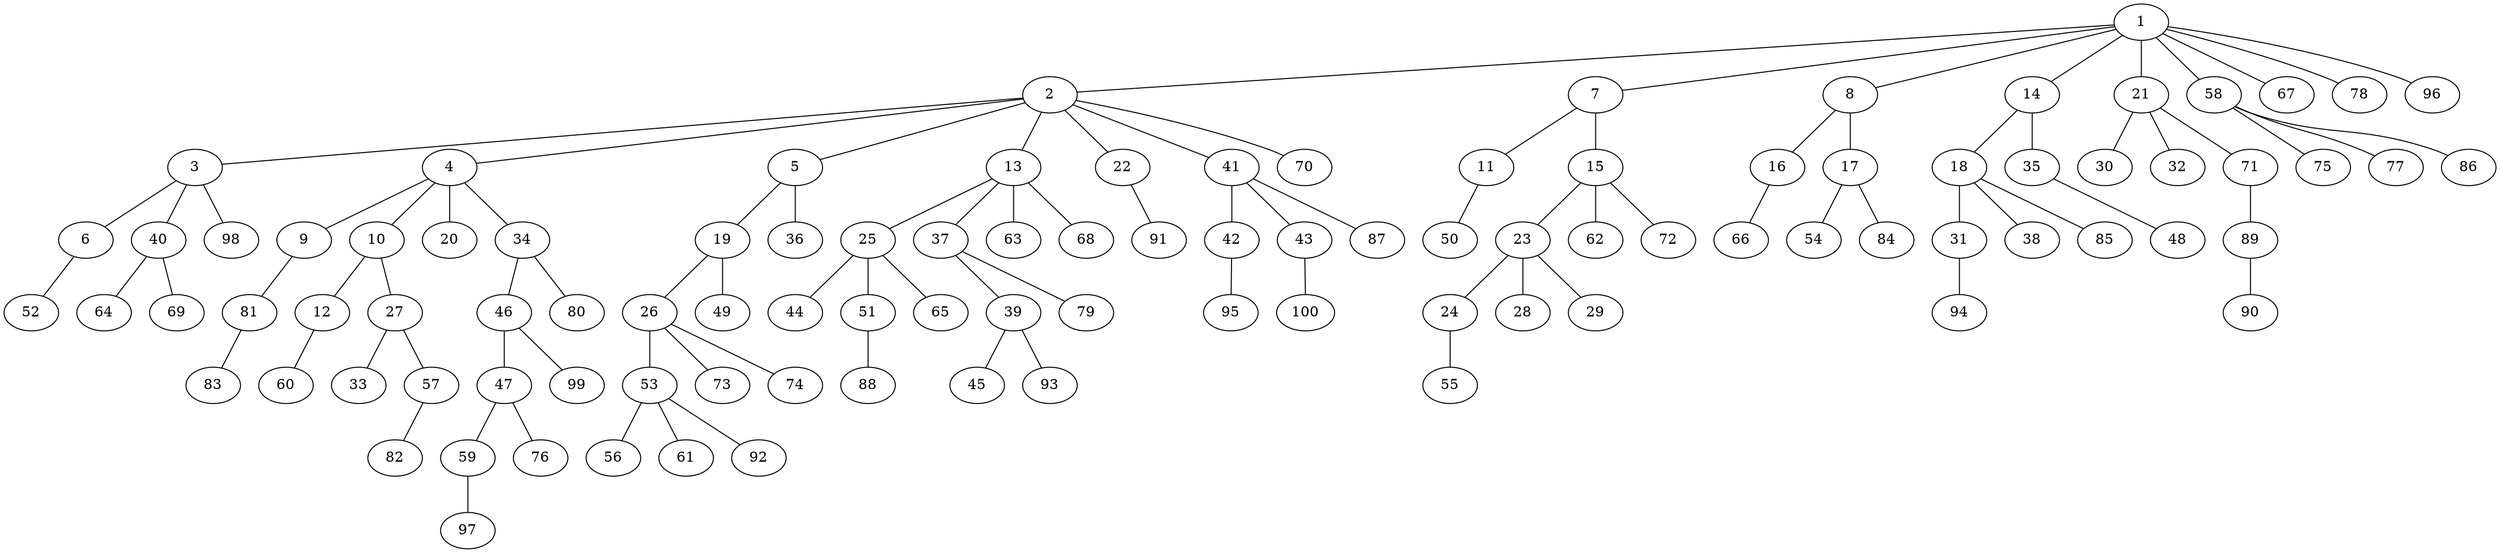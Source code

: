 graph graphname {1--2
1--7
1--8
1--14
1--21
1--58
1--67
1--78
1--96
2--3
2--4
2--5
2--13
2--22
2--41
2--70
3--6
3--40
3--98
4--9
4--10
4--20
4--34
5--19
5--36
6--52
7--11
7--15
8--16
8--17
9--81
10--12
10--27
11--50
12--60
13--25
13--37
13--63
13--68
14--18
14--35
15--23
15--62
15--72
16--66
17--54
17--84
18--31
18--38
18--85
19--26
19--49
21--30
21--32
21--71
22--91
23--24
23--28
23--29
24--55
25--44
25--51
25--65
26--53
26--73
26--74
27--33
27--57
31--94
34--46
34--80
35--48
37--39
37--79
39--45
39--93
40--64
40--69
41--42
41--43
41--87
42--95
43--100
46--47
46--99
47--59
47--76
51--88
53--56
53--61
53--92
57--82
58--75
58--77
58--86
59--97
71--89
81--83
89--90
}